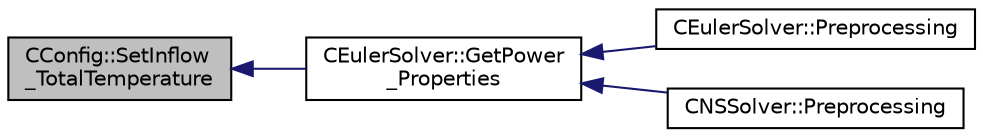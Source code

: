 digraph "CConfig::SetInflow_TotalTemperature"
{
  edge [fontname="Helvetica",fontsize="10",labelfontname="Helvetica",labelfontsize="10"];
  node [fontname="Helvetica",fontsize="10",shape=record];
  rankdir="LR";
  Node14710 [label="CConfig::SetInflow\l_TotalTemperature",height=0.2,width=0.4,color="black", fillcolor="grey75", style="filled", fontcolor="black"];
  Node14710 -> Node14711 [dir="back",color="midnightblue",fontsize="10",style="solid",fontname="Helvetica"];
  Node14711 [label="CEulerSolver::GetPower\l_Properties",height=0.2,width=0.4,color="black", fillcolor="white", style="filled",URL="$class_c_euler_solver.html#ad8b538a82e5a7a7e3903ec29954b1d07",tooltip="Compute the Fan face Mach number. "];
  Node14711 -> Node14712 [dir="back",color="midnightblue",fontsize="10",style="solid",fontname="Helvetica"];
  Node14712 [label="CEulerSolver::Preprocessing",height=0.2,width=0.4,color="black", fillcolor="white", style="filled",URL="$class_c_euler_solver.html#a8b89e1bfce33284c2d8f5f00f82f3f3f",tooltip="Compute primitive variables and their gradients. "];
  Node14711 -> Node14713 [dir="back",color="midnightblue",fontsize="10",style="solid",fontname="Helvetica"];
  Node14713 [label="CNSSolver::Preprocessing",height=0.2,width=0.4,color="black", fillcolor="white", style="filled",URL="$class_c_n_s_solver.html#a028c83d18cf8520dff2f9628d8a04e4b",tooltip="Restart residual and compute gradients. "];
}
